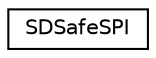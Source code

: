digraph "Graphical Class Hierarchy"
{
  edge [fontname="Helvetica",fontsize="10",labelfontname="Helvetica",labelfontsize="10"];
  node [fontname="Helvetica",fontsize="10",shape=record];
  rankdir="LR";
  Node1 [label="SDSafeSPI",height=0.2,width=0.4,color="black", fillcolor="white", style="filled",URL="$classSDSafeSPI.html",tooltip="SPI interface routines for SD &amp; SDHC &amp; MMC cards. "];
}

